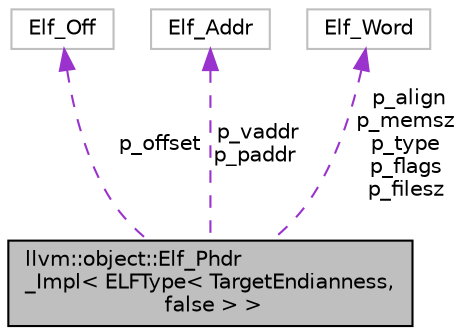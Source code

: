 digraph "llvm::object::Elf_Phdr_Impl&lt; ELFType&lt; TargetEndianness, false &gt; &gt;"
{
 // LATEX_PDF_SIZE
  bgcolor="transparent";
  edge [fontname="Helvetica",fontsize="10",labelfontname="Helvetica",labelfontsize="10"];
  node [fontname="Helvetica",fontsize="10",shape=record];
  Node1 [label="llvm::object::Elf_Phdr\l_Impl\< ELFType\< TargetEndianness,\l false \> \>",height=0.2,width=0.4,color="black", fillcolor="grey75", style="filled", fontcolor="black",tooltip=" "];
  Node2 -> Node1 [dir="back",color="darkorchid3",fontsize="10",style="dashed",label=" p_offset" ,fontname="Helvetica"];
  Node2 [label="Elf_Off",height=0.2,width=0.4,color="grey75",tooltip=" "];
  Node3 -> Node1 [dir="back",color="darkorchid3",fontsize="10",style="dashed",label=" p_vaddr\np_paddr" ,fontname="Helvetica"];
  Node3 [label="Elf_Addr",height=0.2,width=0.4,color="grey75",tooltip=" "];
  Node4 -> Node1 [dir="back",color="darkorchid3",fontsize="10",style="dashed",label=" p_align\np_memsz\np_type\np_flags\np_filesz" ,fontname="Helvetica"];
  Node4 [label="Elf_Word",height=0.2,width=0.4,color="grey75",tooltip=" "];
}
